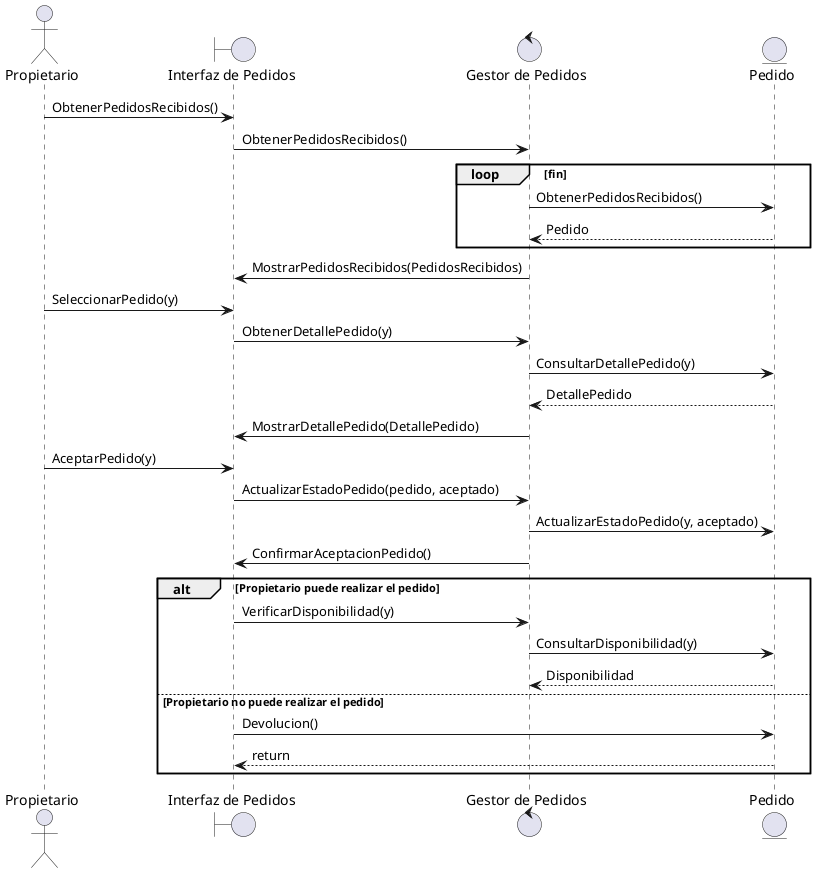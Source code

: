 @startuml
actor Propietario

boundary "Interfaz de Pedidos"
control "Gestor de Pedidos"
entity Pedido

Propietario -> "Interfaz de Pedidos": ObtenerPedidosRecibidos()
"Interfaz de Pedidos" -> "Gestor de Pedidos": ObtenerPedidosRecibidos()
loop fin
"Gestor de Pedidos" -> Pedido: ObtenerPedidosRecibidos()
Pedido --> "Gestor de Pedidos": Pedido
end
"Gestor de Pedidos" -> "Interfaz de Pedidos": MostrarPedidosRecibidos(PedidosRecibidos)
Propietario -> "Interfaz de Pedidos": SeleccionarPedido(y)
"Interfaz de Pedidos" -> "Gestor de Pedidos": ObtenerDetallePedido(y)
"Gestor de Pedidos" -> Pedido: ConsultarDetallePedido(y)
Pedido --> "Gestor de Pedidos": DetallePedido
"Gestor de Pedidos" -> "Interfaz de Pedidos": MostrarDetallePedido(DetallePedido)
Propietario -> "Interfaz de Pedidos": AceptarPedido(y)
"Interfaz de Pedidos" -> "Gestor de Pedidos": ActualizarEstadoPedido(pedido, aceptado)
"Gestor de Pedidos" -> Pedido: ActualizarEstadoPedido(y, aceptado)
"Gestor de Pedidos" -> "Interfaz de Pedidos": ConfirmarAceptacionPedido()

alt Propietario puede realizar el pedido
    "Interfaz de Pedidos" -> "Gestor de Pedidos": VerificarDisponibilidad(y)
    "Gestor de Pedidos" -> Pedido: ConsultarDisponibilidad(y)
    Pedido --> "Gestor de Pedidos": Disponibilidad
else Propietario no puede realizar el pedido
    "Interfaz de Pedidos" -> Pedido: Devolucion()
 
    Pedido --> "Interfaz de Pedidos": return
end
@enduml